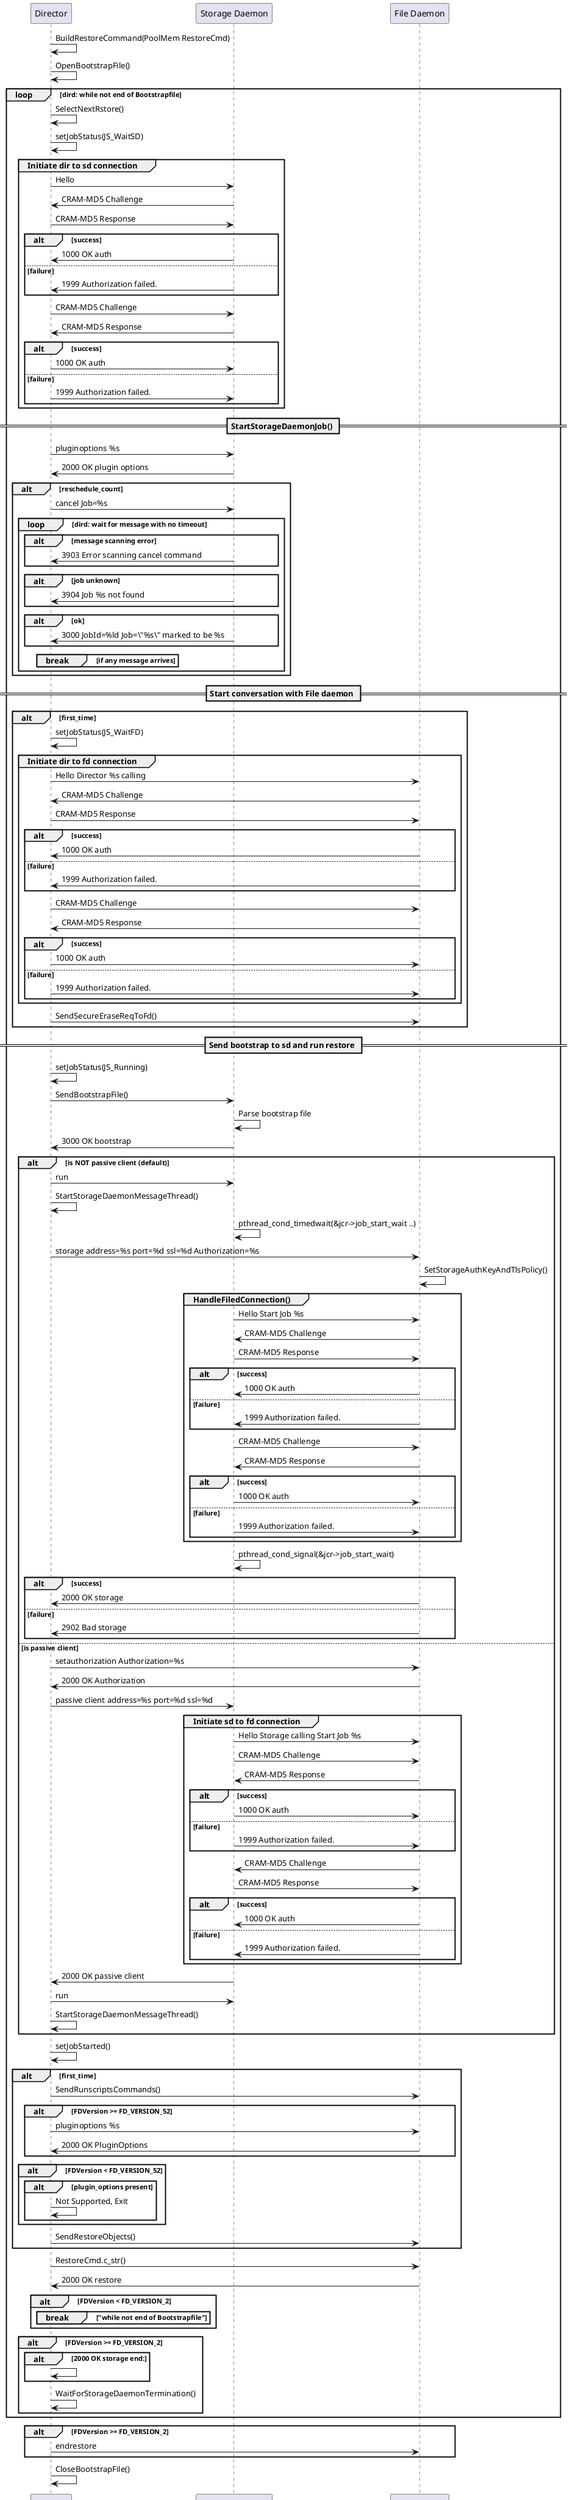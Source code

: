 @startuml
participant d as "Director"
participant s as "Storage Daemon"
participant f as "File Daemon"
d -> d : BuildRestoreCommand(PoolMem RestoreCmd)
d -> d : OpenBootstrapFile()
loop dird: while not end of Bootstrapfile
  d -> d : SelectNextRstore()
  d -> d : setJobStatus(JS_WaitSD)

  group Initiate dir to sd connection
    d -> s : Hello
    s -> d : CRAM-MD5 Challenge
    d -> s : CRAM-MD5 Response
    alt success
      s -> d : 1000 OK auth
    else failure
      s -> d : 1999 Authorization failed.
    end
    d -> s : CRAM-MD5 Challenge
    s -> d : CRAM-MD5 Response
    alt success
      d -> s : 1000 OK auth
    else failure
      d -> s : 1999 Authorization failed.
    end
  end
  
  == StartStorageDaemonJob() ==  
  d -> s : pluginoptions %s
  d <- s : 2000 OK plugin options
  alt reschedule_count
    d -> s : cancel Job=%s
    loop dird: wait for message with no timeout
      alt message scanning error
        d <- s : 3903 Error scanning cancel command
      end
      alt job unknown
        d <- s : 3904 Job %s not found
      end
      alt ok
        d <- s : 3000 JobId=%ld Job=\"%s\" marked to be %s
      end
      break if any message arrives
      end
    end
  end

  == Start conversation with File daemon ==
  
  alt first_time
    d -> d : setJobStatus(JS_WaitFD)

    group Initiate dir to fd connection
      d -> f : Hello Director %s calling
      f -> d : CRAM-MD5 Challenge
      d -> f : CRAM-MD5 Response
      alt success
        f -> d : 1000 OK auth
      else failure
        f -> d : 1999 Authorization failed.
      end
      d -> f : CRAM-MD5 Challenge
      f -> d : CRAM-MD5 Response
      alt success
        d -> f : 1000 OK auth
      else failure
        d -> f : 1999 Authorization failed.
      end
    end    
    d -> f : SendSecureEraseReqToFd()      
  end
  
  == Send bootstrap to sd and run restore ==
  
  d -> d : setJobStatus(JS_Running)
  d -> s : SendBootstrapFile()
  s -> s : Parse bootstrap file
  d <- s : 3000 OK bootstrap
  
  alt is NOT passive client (default)
    d -> s : run
    d -> d : StartStorageDaemonMessageThread()
    s -> s : pthread_cond_timedwait(&jcr->job_start_wait ..)
    d -> f : storage address=%s port=%d ssl=%d Authorization=%s
    f -> f : SetStorageAuthKeyAndTlsPolicy()
    group HandleFiledConnection()
      s -> f : Hello Start Job %s
      f -> s : CRAM-MD5 Challenge
      s -> f : CRAM-MD5 Response
      alt success
        f -> s : 1000 OK auth
      else failure
        f -> s : 1999 Authorization failed.
      end
      s -> f : CRAM-MD5 Challenge
      f -> s : CRAM-MD5 Response
      alt success
        s -> f : 1000 OK auth
      else failure
        s -> f : 1999 Authorization failed.
      end
    end
    s -> s : pthread_cond_signal(&jcr->job_start_wait)
    alt success
      d <- f : 2000 OK storage
    else failure 
      d <- f : 2902 Bad storage
    end
  
  else is passive client
    d -> f : setauthorization Authorization=%s
    d <- f : 2000 OK Authorization
    d -> s : passive client address=%s port=%d ssl=%d
    group Initiate sd to fd connection
      s -> f : Hello Storage calling Start Job %s
      s -> f : CRAM-MD5 Challenge
      f -> s : CRAM-MD5 Response
      alt success
        s -> f : 1000 OK auth
      else failure
        s -> f : 1999 Authorization failed.
      end
      f -> s : CRAM-MD5 Challenge
      s -> f : CRAM-MD5 Response
      alt success
        f -> s : 1000 OK auth
      else failure
        f -> s : 1999 Authorization failed.
      end
    end
    d <- s : 2000 OK passive client
    d -> s : run
    d -> d : StartStorageDaemonMessageThread()
  end
  
  d -> d :   setJobStarted()

  alt first_time
    d -> f : SendRunscriptsCommands()
    alt FDVersion >= FD_VERSION_52
      d -> f : pluginoptions %s
      d <- f : 2000 OK PluginOptions
    end
    alt FDVersion < FD_VERSION_52
      alt plugin_options present
        d -> d : Not Supported, Exit
      end
    end
    d -> f : SendRestoreObjects()
  end
  
  d -> f : RestoreCmd.c_str()
  d <- f : 2000 OK restore
  
  alt FDVersion < FD_VERSION_2
    break "while not end of Bootstrapfile"
    end
  end
  alt FDVersion >= FD_VERSION_2
    alt 2000 OK storage end: 
      d -> d : 
    end
  d -> d : WaitForStorageDaemonTermination()
  end

end 'loop while not end of Bootstrapfile

alt FDVersion >= FD_VERSION_2
  d -> f : endrestore
end

d -> d : CloseBootstrapFile()

@enduml